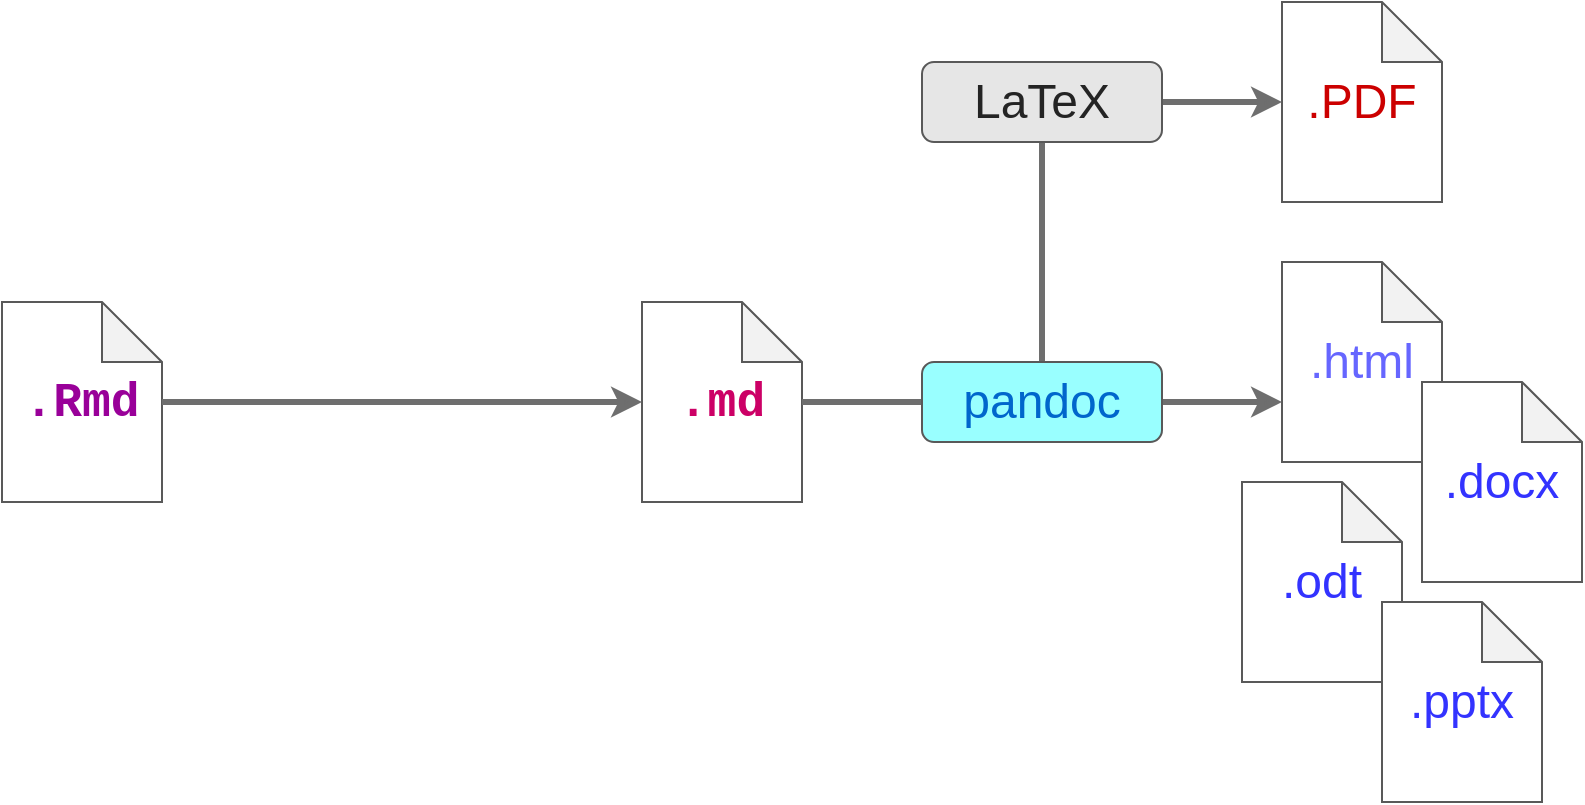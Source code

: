 <mxfile scale="2" border="0">
    <diagram name="Page-3" id="NTJyMuU4vmnQ3w8Ti_gr">
        <mxGraphModel dx="1079" dy="554" grid="1" gridSize="10" guides="1" tooltips="1" connect="1" arrows="1" fold="1" page="1" pageScale="1" pageWidth="850" pageHeight="1100" math="0" shadow="0">
            <root>
                <mxCell id="67KqLftsP8su1KZjNgFU-0"/>
                <mxCell id="67KqLftsP8su1KZjNgFU-1" parent="67KqLftsP8su1KZjNgFU-0"/>
                <mxCell id="67KqLftsP8su1KZjNgFU-2" value="&lt;font color=&quot;#990099&quot; face=&quot;Courier New&quot;&gt;&lt;b style=&quot;&quot;&gt;.Rmd&lt;/b&gt;&lt;/font&gt;" style="shape=note;whiteSpace=wrap;html=1;backgroundOutline=1;darkOpacity=0.05;strokeColor=#595959;fontSize=24;fillColor=#FFFFFF;" vertex="1" parent="67KqLftsP8su1KZjNgFU-1">
                    <mxGeometry x="40" y="230" width="80" height="100" as="geometry"/>
                </mxCell>
                <mxCell id="67KqLftsP8su1KZjNgFU-3" value="&lt;font color=&quot;#cc0066&quot; face=&quot;Courier New&quot;&gt;&lt;b style=&quot;&quot;&gt;.md&lt;/b&gt;&lt;/font&gt;" style="shape=note;whiteSpace=wrap;html=1;backgroundOutline=1;darkOpacity=0.05;strokeColor=#595959;fontSize=24;fillColor=#FFFFFF;" vertex="1" parent="67KqLftsP8su1KZjNgFU-1">
                    <mxGeometry x="360" y="230" width="80" height="100" as="geometry"/>
                </mxCell>
                <mxCell id="67KqLftsP8su1KZjNgFU-4" value="&lt;font color=&quot;#cc0000&quot;&gt;.PDF&lt;/font&gt;" style="shape=note;whiteSpace=wrap;html=1;backgroundOutline=1;darkOpacity=0.05;strokeColor=#595959;fontSize=24;fillColor=#FFFFFF;" vertex="1" parent="67KqLftsP8su1KZjNgFU-1">
                    <mxGeometry x="680" y="80" width="80" height="100" as="geometry"/>
                </mxCell>
                <mxCell id="67KqLftsP8su1KZjNgFU-5" value="&lt;font color=&quot;#6666ff&quot;&gt;.html&lt;/font&gt;" style="shape=note;whiteSpace=wrap;html=1;backgroundOutline=1;darkOpacity=0.05;strokeColor=#595959;fontSize=24;fillColor=#FFFFFF;" vertex="1" parent="67KqLftsP8su1KZjNgFU-1">
                    <mxGeometry x="680" y="210" width="80" height="100" as="geometry"/>
                </mxCell>
                <mxCell id="67KqLftsP8su1KZjNgFU-6" value="&lt;font color=&quot;#3333ff&quot;&gt;.docx&lt;/font&gt;" style="shape=note;whiteSpace=wrap;html=1;backgroundOutline=1;darkOpacity=0.05;strokeColor=#595959;fontSize=24;fillColor=#FFFFFF;" vertex="1" parent="67KqLftsP8su1KZjNgFU-1">
                    <mxGeometry x="750" y="270" width="80" height="100" as="geometry"/>
                </mxCell>
                <mxCell id="67KqLftsP8su1KZjNgFU-7" value="&lt;font color=&quot;#3333ff&quot;&gt;.odt&lt;/font&gt;" style="shape=note;whiteSpace=wrap;html=1;backgroundOutline=1;darkOpacity=0.05;strokeColor=#595959;fontSize=24;fillColor=#FFFFFF;" vertex="1" parent="67KqLftsP8su1KZjNgFU-1">
                    <mxGeometry x="660" y="320" width="80" height="100" as="geometry"/>
                </mxCell>
                <mxCell id="67KqLftsP8su1KZjNgFU-8" value="" style="endArrow=classic;html=1;fontFamily=Courier New;fontSize=24;fontColor=#990099;exitX=1;exitY=0.5;exitDx=0;exitDy=0;exitPerimeter=0;strokeColor=#6E6E6E;strokeWidth=3;" edge="1" parent="67KqLftsP8su1KZjNgFU-1" source="67KqLftsP8su1KZjNgFU-2" target="67KqLftsP8su1KZjNgFU-3">
                    <mxGeometry width="50" height="50" relative="1" as="geometry">
                        <mxPoint x="130" y="280" as="sourcePoint"/>
                        <mxPoint x="450" y="300" as="targetPoint"/>
                    </mxGeometry>
                </mxCell>
                <mxCell id="67KqLftsP8su1KZjNgFU-9" value="" style="endArrow=classic;html=1;fontFamily=Courier New;fontSize=24;fontColor=#990099;exitX=1;exitY=0.5;exitDx=0;exitDy=0;exitPerimeter=0;strokeColor=#6E6E6E;strokeWidth=3;startArrow=none;" edge="1" parent="67KqLftsP8su1KZjNgFU-1" source="67KqLftsP8su1KZjNgFU-12">
                    <mxGeometry width="50" height="50" relative="1" as="geometry">
                        <mxPoint x="440" y="280" as="sourcePoint"/>
                        <mxPoint x="680" y="280" as="targetPoint"/>
                    </mxGeometry>
                </mxCell>
                <mxCell id="67KqLftsP8su1KZjNgFU-10" value="" style="endArrow=none;html=1;fontFamily=Courier New;fontSize=24;fontColor=#990099;exitX=1;exitY=0.5;exitDx=0;exitDy=0;exitPerimeter=0;strokeColor=#6E6E6E;strokeWidth=3;" edge="1" parent="67KqLftsP8su1KZjNgFU-1" target="67KqLftsP8su1KZjNgFU-12">
                    <mxGeometry width="50" height="50" relative="1" as="geometry">
                        <mxPoint x="440" y="280" as="sourcePoint"/>
                        <mxPoint x="680" y="280" as="targetPoint"/>
                    </mxGeometry>
                </mxCell>
                <mxCell id="67KqLftsP8su1KZjNgFU-11" style="edgeStyle=none;html=1;entryX=0;entryY=0.5;entryDx=0;entryDy=0;entryPerimeter=0;strokeColor=#6E6E6E;strokeWidth=3;fontFamily=Courier New;fontSize=24;fontColor=#242424;" edge="1" parent="67KqLftsP8su1KZjNgFU-1" source="67KqLftsP8su1KZjNgFU-12" target="67KqLftsP8su1KZjNgFU-4">
                    <mxGeometry relative="1" as="geometry">
                        <Array as="points">
                            <mxPoint x="560" y="130"/>
                        </Array>
                    </mxGeometry>
                </mxCell>
                <mxCell id="67KqLftsP8su1KZjNgFU-12" value="&lt;font color=&quot;#0066cc&quot; style=&quot;font-size: 24px;&quot;&gt;pandoc&lt;/font&gt;" style="rounded=1;whiteSpace=wrap;html=1;strokeColor=#595959;fillColor=#99FFFF;" vertex="1" parent="67KqLftsP8su1KZjNgFU-1">
                    <mxGeometry x="500" y="260" width="120" height="40" as="geometry"/>
                </mxCell>
                <mxCell id="67KqLftsP8su1KZjNgFU-13" value="&lt;font color=&quot;#242424&quot; style=&quot;font-size: 24px;&quot;&gt;LaTeX&lt;/font&gt;" style="rounded=1;whiteSpace=wrap;html=1;strokeColor=#595959;fillColor=#E6E6E6;" vertex="1" parent="67KqLftsP8su1KZjNgFU-1">
                    <mxGeometry x="500" y="110" width="120" height="40" as="geometry"/>
                </mxCell>
                <mxCell id="67KqLftsP8su1KZjNgFU-14" value="&lt;font color=&quot;#3333ff&quot;&gt;.pptx&lt;/font&gt;" style="shape=note;whiteSpace=wrap;html=1;backgroundOutline=1;darkOpacity=0.05;strokeColor=#595959;fontSize=24;fillColor=#FFFFFF;" vertex="1" parent="67KqLftsP8su1KZjNgFU-1">
                    <mxGeometry x="730" y="380" width="80" height="100" as="geometry"/>
                </mxCell>
            </root>
        </mxGraphModel>
    </diagram>
    <diagram name="Page-2" id="q6RKs_OEcpQLUTdCW4_C">
        <mxGraphModel dx="1079" dy="554" grid="1" gridSize="10" guides="1" tooltips="1" connect="1" arrows="1" fold="1" page="1" pageScale="1" pageWidth="850" pageHeight="1100" math="0" shadow="0">
            <root>
                <mxCell id="cynQT4-1Bp1iuFXgxvOO-0"/>
                <mxCell id="cynQT4-1Bp1iuFXgxvOO-1" parent="cynQT4-1Bp1iuFXgxvOO-0"/>
                <mxCell id="cynQT4-1Bp1iuFXgxvOO-2" value="&lt;font color=&quot;#990099&quot; face=&quot;Courier New&quot;&gt;&lt;b style=&quot;&quot;&gt;.qmd&lt;/b&gt;&lt;/font&gt;" style="shape=note;whiteSpace=wrap;html=1;backgroundOutline=1;darkOpacity=0.05;strokeColor=#595959;fontSize=24;fillColor=#FFFFFF;" parent="cynQT4-1Bp1iuFXgxvOO-1" vertex="1">
                    <mxGeometry x="40" y="230" width="80" height="100" as="geometry"/>
                </mxCell>
                <mxCell id="cynQT4-1Bp1iuFXgxvOO-3" value="&lt;font color=&quot;#cc0066&quot; face=&quot;Courier New&quot;&gt;&lt;b style=&quot;&quot;&gt;.md&lt;/b&gt;&lt;/font&gt;" style="shape=note;whiteSpace=wrap;html=1;backgroundOutline=1;darkOpacity=0.05;strokeColor=#595959;fontSize=24;fillColor=#FFFFFF;" parent="cynQT4-1Bp1iuFXgxvOO-1" vertex="1">
                    <mxGeometry x="360" y="230" width="80" height="100" as="geometry"/>
                </mxCell>
                <mxCell id="cynQT4-1Bp1iuFXgxvOO-4" value="&lt;font color=&quot;#cc0000&quot;&gt;.PDF&lt;/font&gt;" style="shape=note;whiteSpace=wrap;html=1;backgroundOutline=1;darkOpacity=0.05;strokeColor=#595959;fontSize=24;fillColor=#FFFFFF;" parent="cynQT4-1Bp1iuFXgxvOO-1" vertex="1">
                    <mxGeometry x="680" y="80" width="80" height="100" as="geometry"/>
                </mxCell>
                <mxCell id="cynQT4-1Bp1iuFXgxvOO-5" value="&lt;font color=&quot;#6666ff&quot;&gt;.html&lt;/font&gt;" style="shape=note;whiteSpace=wrap;html=1;backgroundOutline=1;darkOpacity=0.05;strokeColor=#595959;fontSize=24;fillColor=#FFFFFF;" parent="cynQT4-1Bp1iuFXgxvOO-1" vertex="1">
                    <mxGeometry x="680" y="210" width="80" height="100" as="geometry"/>
                </mxCell>
                <mxCell id="cynQT4-1Bp1iuFXgxvOO-6" value="&lt;font color=&quot;#3333ff&quot;&gt;.docx&lt;/font&gt;" style="shape=note;whiteSpace=wrap;html=1;backgroundOutline=1;darkOpacity=0.05;strokeColor=#595959;fontSize=24;fillColor=#FFFFFF;" parent="cynQT4-1Bp1iuFXgxvOO-1" vertex="1">
                    <mxGeometry x="750" y="270" width="80" height="100" as="geometry"/>
                </mxCell>
                <mxCell id="cynQT4-1Bp1iuFXgxvOO-7" value="&lt;font color=&quot;#3333ff&quot;&gt;.odt&lt;/font&gt;" style="shape=note;whiteSpace=wrap;html=1;backgroundOutline=1;darkOpacity=0.05;strokeColor=#595959;fontSize=24;fillColor=#FFFFFF;" parent="cynQT4-1Bp1iuFXgxvOO-1" vertex="1">
                    <mxGeometry x="660" y="320" width="80" height="100" as="geometry"/>
                </mxCell>
                <mxCell id="cynQT4-1Bp1iuFXgxvOO-8" value="" style="endArrow=classic;html=1;fontFamily=Courier New;fontSize=24;fontColor=#990099;exitX=1;exitY=0.5;exitDx=0;exitDy=0;exitPerimeter=0;strokeColor=#6E6E6E;strokeWidth=3;" parent="cynQT4-1Bp1iuFXgxvOO-1" source="cynQT4-1Bp1iuFXgxvOO-2" target="cynQT4-1Bp1iuFXgxvOO-3" edge="1">
                    <mxGeometry width="50" height="50" relative="1" as="geometry">
                        <mxPoint x="130" y="280" as="sourcePoint"/>
                        <mxPoint x="450" y="300" as="targetPoint"/>
                    </mxGeometry>
                </mxCell>
                <mxCell id="cynQT4-1Bp1iuFXgxvOO-9" value="" style="endArrow=classic;html=1;fontFamily=Courier New;fontSize=24;fontColor=#990099;exitX=1;exitY=0.5;exitDx=0;exitDy=0;exitPerimeter=0;strokeColor=#6E6E6E;strokeWidth=3;startArrow=none;" parent="cynQT4-1Bp1iuFXgxvOO-1" source="cynQT4-1Bp1iuFXgxvOO-12" edge="1">
                    <mxGeometry width="50" height="50" relative="1" as="geometry">
                        <mxPoint x="440" y="280" as="sourcePoint"/>
                        <mxPoint x="680" y="280" as="targetPoint"/>
                    </mxGeometry>
                </mxCell>
                <mxCell id="cynQT4-1Bp1iuFXgxvOO-10" value="" style="endArrow=none;html=1;fontFamily=Courier New;fontSize=24;fontColor=#990099;exitX=1;exitY=0.5;exitDx=0;exitDy=0;exitPerimeter=0;strokeColor=#6E6E6E;strokeWidth=3;" parent="cynQT4-1Bp1iuFXgxvOO-1" target="cynQT4-1Bp1iuFXgxvOO-12" edge="1">
                    <mxGeometry width="50" height="50" relative="1" as="geometry">
                        <mxPoint x="440" y="280" as="sourcePoint"/>
                        <mxPoint x="680" y="280" as="targetPoint"/>
                    </mxGeometry>
                </mxCell>
                <mxCell id="cynQT4-1Bp1iuFXgxvOO-11" style="edgeStyle=none;html=1;entryX=0;entryY=0.5;entryDx=0;entryDy=0;entryPerimeter=0;strokeColor=#6E6E6E;strokeWidth=3;fontFamily=Courier New;fontSize=24;fontColor=#242424;" parent="cynQT4-1Bp1iuFXgxvOO-1" source="cynQT4-1Bp1iuFXgxvOO-12" target="cynQT4-1Bp1iuFXgxvOO-4" edge="1">
                    <mxGeometry relative="1" as="geometry">
                        <Array as="points">
                            <mxPoint x="560" y="130"/>
                        </Array>
                    </mxGeometry>
                </mxCell>
                <mxCell id="cynQT4-1Bp1iuFXgxvOO-12" value="&lt;font color=&quot;#0066cc&quot; style=&quot;font-size: 24px;&quot;&gt;pandoc&lt;/font&gt;" style="rounded=1;whiteSpace=wrap;html=1;strokeColor=#595959;fillColor=#99FFFF;" parent="cynQT4-1Bp1iuFXgxvOO-1" vertex="1">
                    <mxGeometry x="500" y="260" width="120" height="40" as="geometry"/>
                </mxCell>
                <mxCell id="cynQT4-1Bp1iuFXgxvOO-13" value="&lt;font color=&quot;#242424&quot; style=&quot;font-size: 24px;&quot;&gt;LaTeX&lt;/font&gt;" style="rounded=1;whiteSpace=wrap;html=1;strokeColor=#595959;fillColor=#E6E6E6;" parent="cynQT4-1Bp1iuFXgxvOO-1" vertex="1">
                    <mxGeometry x="500" y="110" width="120" height="40" as="geometry"/>
                </mxCell>
                <mxCell id="cynQT4-1Bp1iuFXgxvOO-14" value="&lt;font color=&quot;#3333ff&quot;&gt;.pptx&lt;/font&gt;" style="shape=note;whiteSpace=wrap;html=1;backgroundOutline=1;darkOpacity=0.05;strokeColor=#595959;fontSize=24;fillColor=#FFFFFF;" parent="cynQT4-1Bp1iuFXgxvOO-1" vertex="1">
                    <mxGeometry x="730" y="380" width="80" height="100" as="geometry"/>
                </mxCell>
                <mxCell id="mdEmpzueM83kbfIT3xro-0" value="&lt;font size=&quot;1&quot; color=&quot;#990099&quot; face=&quot;Courier New&quot;&gt;&lt;b style=&quot;font-size: 18px;&quot;&gt;.ipynb&lt;/b&gt;&lt;/font&gt;" style="shape=note;whiteSpace=wrap;html=1;backgroundOutline=1;darkOpacity=0.05;strokeColor=#595959;fontSize=24;fillColor=#FFFFFF;" parent="cynQT4-1Bp1iuFXgxvOO-1" vertex="1">
                    <mxGeometry x="60" y="120" width="80" height="100" as="geometry"/>
                </mxCell>
                <mxCell id="mdEmpzueM83kbfIT3xro-1" value="&lt;font color=&quot;#990099&quot; face=&quot;Courier New&quot;&gt;&lt;b style=&quot;&quot;&gt;.Rmd&lt;/b&gt;&lt;/font&gt;" style="shape=note;whiteSpace=wrap;html=1;backgroundOutline=1;darkOpacity=0.05;strokeColor=#595959;fontSize=24;fillColor=#FFFFFF;" parent="cynQT4-1Bp1iuFXgxvOO-1" vertex="1">
                    <mxGeometry x="130" y="320" width="80" height="100" as="geometry"/>
                </mxCell>
            </root>
        </mxGraphModel>
    </diagram>
    <diagram id="-XD-ml8vPs4dv6iC7Qif" name="Page-1">
        <mxGraphModel dx="977" dy="489" grid="1" gridSize="10" guides="1" tooltips="1" connect="1" arrows="1" fold="1" page="1" pageScale="1" pageWidth="850" pageHeight="1100" math="0" shadow="0">
            <root>
                <mxCell id="0"/>
                <mxCell id="1" parent="0"/>
                <mxCell id="4" value="&lt;font color=&quot;#990099&quot; face=&quot;Courier New&quot;&gt;&lt;b style=&quot;&quot;&gt;.qmd&lt;/b&gt;&lt;/font&gt;" style="shape=note;whiteSpace=wrap;html=1;backgroundOutline=1;darkOpacity=0.05;strokeColor=#595959;fontSize=24;fillColor=#FFFFFF;" parent="1" vertex="1">
                    <mxGeometry x="40" y="230" width="80" height="100" as="geometry"/>
                </mxCell>
                <mxCell id="5" value="&lt;font color=&quot;#cc0066&quot; face=&quot;Courier New&quot;&gt;&lt;b style=&quot;&quot;&gt;.md&lt;/b&gt;&lt;/font&gt;" style="shape=note;whiteSpace=wrap;html=1;backgroundOutline=1;darkOpacity=0.05;strokeColor=#595959;fontSize=24;fillColor=#FFFFFF;" parent="1" vertex="1">
                    <mxGeometry x="360" y="230" width="80" height="100" as="geometry"/>
                </mxCell>
                <mxCell id="6" value="&lt;font color=&quot;#cc0000&quot;&gt;.PDF&lt;/font&gt;" style="shape=note;whiteSpace=wrap;html=1;backgroundOutline=1;darkOpacity=0.05;strokeColor=#595959;fontSize=24;fillColor=#FFFFFF;" parent="1" vertex="1">
                    <mxGeometry x="680" y="80" width="80" height="100" as="geometry"/>
                </mxCell>
                <mxCell id="7" value="&lt;font color=&quot;#6666ff&quot;&gt;.html&lt;/font&gt;" style="shape=note;whiteSpace=wrap;html=1;backgroundOutline=1;darkOpacity=0.05;strokeColor=#595959;fontSize=24;fillColor=#FFFFFF;" parent="1" vertex="1">
                    <mxGeometry x="680" y="210" width="80" height="100" as="geometry"/>
                </mxCell>
                <mxCell id="8" value="&lt;font color=&quot;#3333ff&quot;&gt;.docx&lt;/font&gt;" style="shape=note;whiteSpace=wrap;html=1;backgroundOutline=1;darkOpacity=0.05;strokeColor=#595959;fontSize=24;fillColor=#FFFFFF;" parent="1" vertex="1">
                    <mxGeometry x="750" y="270" width="80" height="100" as="geometry"/>
                </mxCell>
                <mxCell id="9" value="&lt;font color=&quot;#3333ff&quot;&gt;.odt&lt;/font&gt;" style="shape=note;whiteSpace=wrap;html=1;backgroundOutline=1;darkOpacity=0.05;strokeColor=#595959;fontSize=24;fillColor=#FFFFFF;" parent="1" vertex="1">
                    <mxGeometry x="660" y="320" width="80" height="100" as="geometry"/>
                </mxCell>
                <mxCell id="12" value="" style="endArrow=classic;html=1;fontFamily=Courier New;fontSize=24;fontColor=#990099;exitX=1;exitY=0.5;exitDx=0;exitDy=0;exitPerimeter=0;strokeColor=#6E6E6E;strokeWidth=3;" parent="1" source="4" target="5" edge="1">
                    <mxGeometry width="50" height="50" relative="1" as="geometry">
                        <mxPoint x="130" y="280" as="sourcePoint"/>
                        <mxPoint x="450" y="300" as="targetPoint"/>
                    </mxGeometry>
                </mxCell>
                <mxCell id="14" value="" style="endArrow=classic;html=1;fontFamily=Courier New;fontSize=24;fontColor=#990099;exitX=1;exitY=0.5;exitDx=0;exitDy=0;exitPerimeter=0;strokeColor=#6E6E6E;strokeWidth=3;startArrow=none;" parent="1" source="3" edge="1">
                    <mxGeometry width="50" height="50" relative="1" as="geometry">
                        <mxPoint x="440" y="280" as="sourcePoint"/>
                        <mxPoint x="680" y="280" as="targetPoint"/>
                    </mxGeometry>
                </mxCell>
                <mxCell id="15" value="" style="endArrow=none;html=1;fontFamily=Courier New;fontSize=24;fontColor=#990099;exitX=1;exitY=0.5;exitDx=0;exitDy=0;exitPerimeter=0;strokeColor=#6E6E6E;strokeWidth=3;" parent="1" target="3" edge="1">
                    <mxGeometry width="50" height="50" relative="1" as="geometry">
                        <mxPoint x="440" y="280" as="sourcePoint"/>
                        <mxPoint x="680" y="280" as="targetPoint"/>
                    </mxGeometry>
                </mxCell>
                <mxCell id="16" style="edgeStyle=none;html=1;entryX=0;entryY=0.5;entryDx=0;entryDy=0;entryPerimeter=0;strokeColor=#6E6E6E;strokeWidth=3;fontFamily=Courier New;fontSize=24;fontColor=#242424;" parent="1" source="3" target="6" edge="1">
                    <mxGeometry relative="1" as="geometry">
                        <Array as="points">
                            <mxPoint x="560" y="130"/>
                        </Array>
                    </mxGeometry>
                </mxCell>
                <mxCell id="3" value="&lt;font color=&quot;#0066cc&quot; style=&quot;font-size: 24px;&quot;&gt;pandoc&lt;/font&gt;" style="rounded=1;whiteSpace=wrap;html=1;strokeColor=#595959;fillColor=#99FFFF;" parent="1" vertex="1">
                    <mxGeometry x="500" y="260" width="120" height="40" as="geometry"/>
                </mxCell>
                <mxCell id="11" value="&lt;font color=&quot;#242424&quot; style=&quot;font-size: 24px;&quot;&gt;LaTeX&lt;/font&gt;" style="rounded=1;whiteSpace=wrap;html=1;strokeColor=#595959;fillColor=#E6E6E6;" parent="1" vertex="1">
                    <mxGeometry x="500" y="110" width="120" height="40" as="geometry"/>
                </mxCell>
                <mxCell id="17" value="&lt;font color=&quot;#3333ff&quot;&gt;.pptx&lt;/font&gt;" style="shape=note;whiteSpace=wrap;html=1;backgroundOutline=1;darkOpacity=0.05;strokeColor=#595959;fontSize=24;fillColor=#FFFFFF;" parent="1" vertex="1">
                    <mxGeometry x="730" y="380" width="80" height="100" as="geometry"/>
                </mxCell>
            </root>
        </mxGraphModel>
    </diagram>
</mxfile>